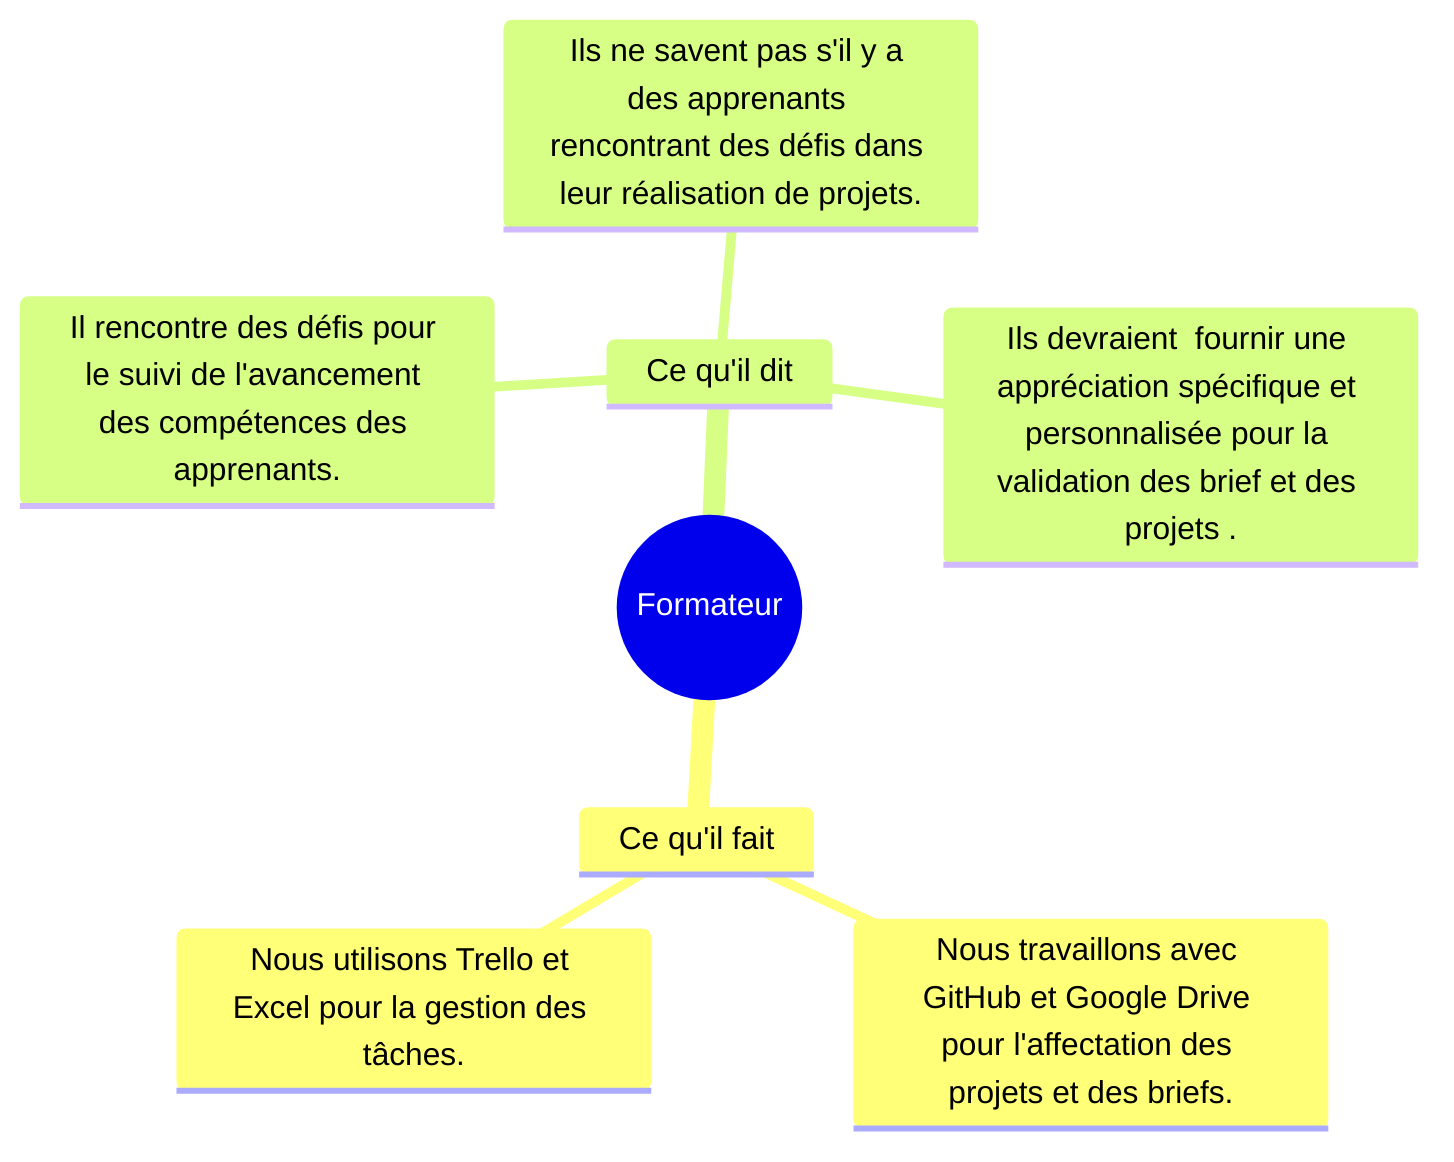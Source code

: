 %% @config(../../../modélisation/mindmap-config.json)
mindmap
  root((Formateur))

    Ce qu'il fait
      Nous travaillons avec GitHub et Google Drive pour l'affectation des projets et des briefs.
      Nous utilisons Trello et Excel pour la gestion des tâches.

    Ce qu'il dit
      Il rencontre des défis pour le suivi de l'avancement des compétences des apprenants.
      Ils ne savent pas s'il y a des apprenants rencontrant des défis dans leur réalisation de projets.
      Ils devraient  fournir une appréciation spécifique et personnalisée pour la validation des brief et des projets .